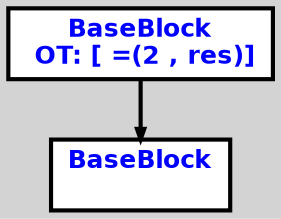 digraph G {
ordering=out;
ranksep=.4;
bgcolor="lightgrey";  node [shape=box, fixedsize=false, fontsize=12, fontname="Helvetica-bold", fontcolor="blue"
width=.25, height=.25, color="black", fillcolor="white", style="filled, solid, bold"];

edge [arrowsize=.5, color="black", style="bold"]    n00001205A2D22060 [label="BaseBlock\n OT: [ =(2 , res)]
"]
    n00001205A2D220C0 [label="BaseBlock\n "]
    n00001205A2D22060 -> n00001205A2D220C0
}
